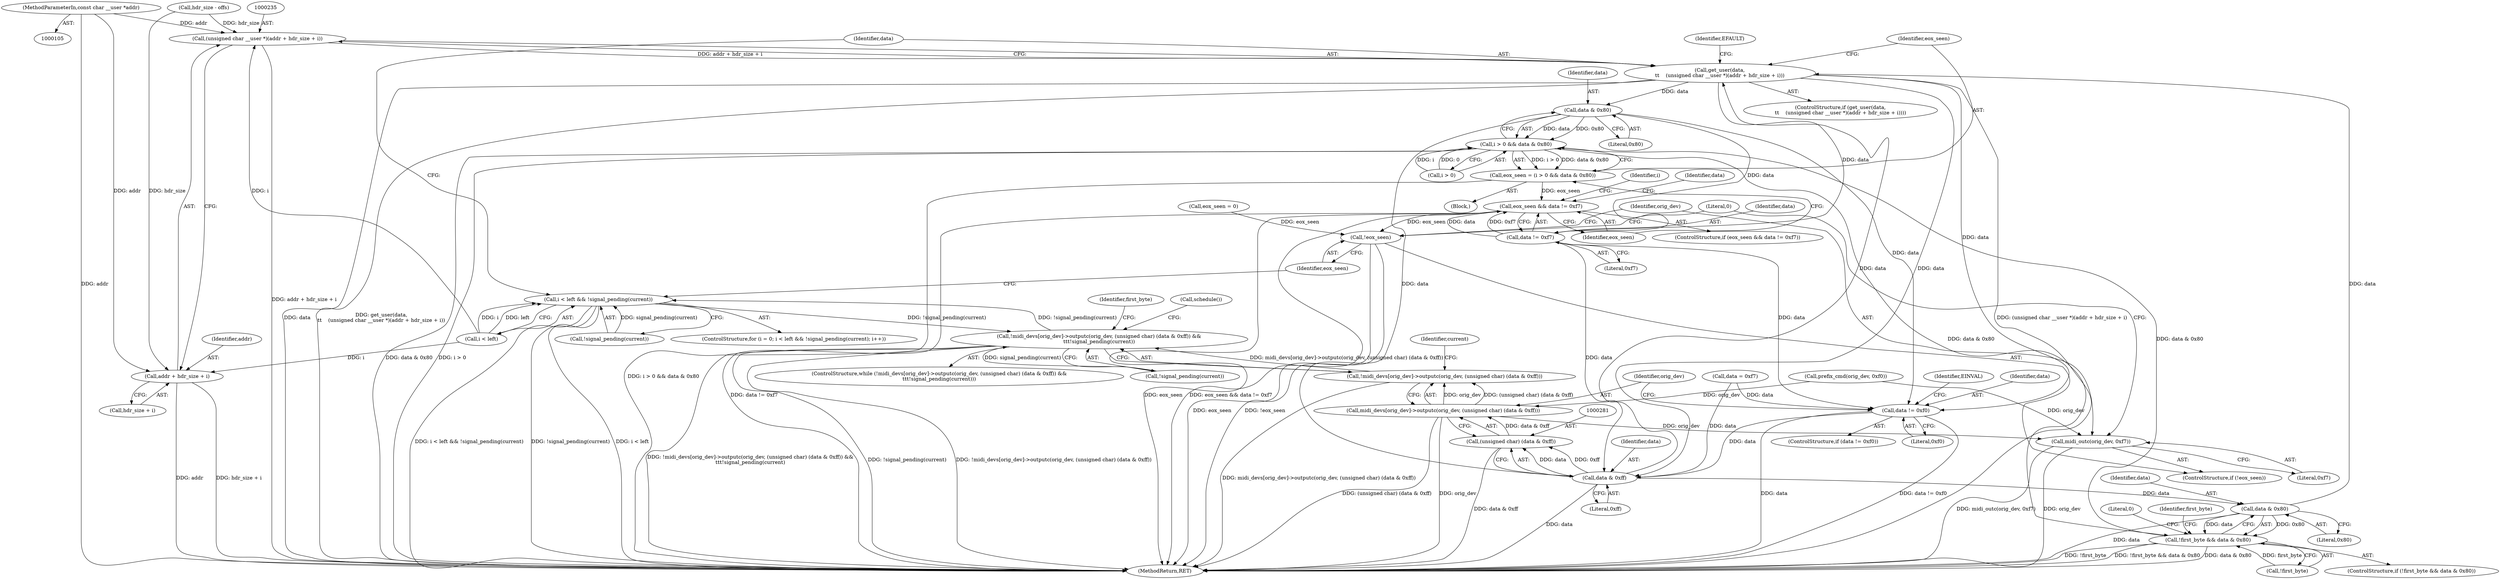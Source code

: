 digraph "0_linux_b769f49463711205d57286e64cf535ed4daf59e9@pointer" {
"1000108" [label="(MethodParameterIn,const char __user *addr)"];
"1000234" [label="(Call,(unsigned char __user *)(addr + hdr_size + i))"];
"1000232" [label="(Call,get_user(data,\n\t\t    (unsigned char __user *)(addr + hdr_size + i)))"];
"1000250" [label="(Call,data & 0x80)"];
"1000246" [label="(Call,i > 0 && data & 0x80)"];
"1000244" [label="(Call,eox_seen = (i > 0 && data & 0x80))"];
"1000254" [label="(Call,eox_seen && data != 0xf7)"];
"1000302" [label="(Call,!eox_seen)"];
"1000290" [label="(Call,!first_byte && data & 0x80)"];
"1000256" [label="(Call,data != 0xf7)"];
"1000268" [label="(Call,data != 0xf0)"];
"1000282" [label="(Call,data & 0xff)"];
"1000280" [label="(Call,(unsigned char) (data & 0xff))"];
"1000278" [label="(Call,midi_devs[orig_dev]->outputc(orig_dev, (unsigned char) (data & 0xff)))"];
"1000277" [label="(Call,!midi_devs[orig_dev]->outputc(orig_dev, (unsigned char) (data & 0xff)))"];
"1000276" [label="(Call,!midi_devs[orig_dev]->outputc(orig_dev, (unsigned char) (data & 0xff)) &&\n\t\t\t!signal_pending(current))"];
"1000220" [label="(Call,i < left && !signal_pending(current))"];
"1000304" [label="(Call,midi_outc(orig_dev, 0xf7))"];
"1000293" [label="(Call,data & 0x80)"];
"1000236" [label="(Call,addr + hdr_size + i)"];
"1000246" [label="(Call,i > 0 && data & 0x80)"];
"1000244" [label="(Call,eox_seen = (i > 0 && data & 0x80))"];
"1000259" [label="(Call,data = 0xf7)"];
"1000294" [label="(Identifier,data)"];
"1000282" [label="(Call,data & 0xff)"];
"1000283" [label="(Identifier,data)"];
"1000268" [label="(Call,data != 0xf0)"];
"1000237" [label="(Identifier,addr)"];
"1000153" [label="(Call,prefix_cmd(orig_dev, 0xf0))"];
"1000108" [label="(MethodParameterIn,const char __user *addr)"];
"1000251" [label="(Identifier,data)"];
"1000267" [label="(ControlStructure,if (data != 0xf0))"];
"1000253" [label="(ControlStructure,if (eox_seen && data != 0xf7))"];
"1000284" [label="(Literal,0xff)"];
"1000301" [label="(ControlStructure,if (!eox_seen))"];
"1000270" [label="(Literal,0xf0)"];
"1000258" [label="(Literal,0xf7)"];
"1000308" [label="(Literal,0)"];
"1000216" [label="(ControlStructure,for (i = 0; i < left && !signal_pending(current); i++))"];
"1000233" [label="(Identifier,data)"];
"1000254" [label="(Call,eox_seen && data != 0xf7)"];
"1000257" [label="(Identifier,data)"];
"1000232" [label="(Call,get_user(data,\n\t\t    (unsigned char __user *)(addr + hdr_size + i)))"];
"1000275" [label="(ControlStructure,while (!midi_devs[orig_dev]->outputc(orig_dev, (unsigned char) (data & 0xff)) &&\n\t\t\t!signal_pending(current)))"];
"1000280" [label="(Call,(unsigned char) (data & 0xff))"];
"1000290" [label="(Call,!first_byte && data & 0x80)"];
"1000260" [label="(Identifier,data)"];
"1000229" [label="(Block,)"];
"1000252" [label="(Literal,0x80)"];
"1000309" [label="(MethodReturn,RET)"];
"1000221" [label="(Call,i < left)"];
"1000297" [label="(Literal,0)"];
"1000274" [label="(Identifier,EINVAL)"];
"1000287" [label="(Identifier,current)"];
"1000220" [label="(Call,i < left && !signal_pending(current))"];
"1000276" [label="(Call,!midi_devs[orig_dev]->outputc(orig_dev, (unsigned char) (data & 0xff)) &&\n\t\t\t!signal_pending(current))"];
"1000305" [label="(Identifier,orig_dev)"];
"1000292" [label="(Identifier,first_byte)"];
"1000126" [label="(Call,eox_seen = 0)"];
"1000238" [label="(Call,hdr_size + i)"];
"1000303" [label="(Identifier,eox_seen)"];
"1000304" [label="(Call,midi_outc(orig_dev, 0xf7))"];
"1000231" [label="(ControlStructure,if (get_user(data,\n\t\t    (unsigned char __user *)(addr + hdr_size + i))))"];
"1000306" [label="(Literal,0xf7)"];
"1000236" [label="(Call,addr + hdr_size + i)"];
"1000247" [label="(Call,i > 0)"];
"1000234" [label="(Call,(unsigned char __user *)(addr + hdr_size + i))"];
"1000269" [label="(Identifier,data)"];
"1000285" [label="(Call,!signal_pending(current))"];
"1000295" [label="(Literal,0x80)"];
"1000288" [label="(Call,schedule())"];
"1000289" [label="(ControlStructure,if (!first_byte && data & 0x80))"];
"1000224" [label="(Call,!signal_pending(current))"];
"1000255" [label="(Identifier,eox_seen)"];
"1000256" [label="(Call,data != 0xf7)"];
"1000264" [label="(Identifier,i)"];
"1000278" [label="(Call,midi_devs[orig_dev]->outputc(orig_dev, (unsigned char) (data & 0xff)))"];
"1000279" [label="(Identifier,orig_dev)"];
"1000250" [label="(Call,data & 0x80)"];
"1000245" [label="(Identifier,eox_seen)"];
"1000243" [label="(Identifier,EFAULT)"];
"1000277" [label="(Call,!midi_devs[orig_dev]->outputc(orig_dev, (unsigned char) (data & 0xff)))"];
"1000302" [label="(Call,!eox_seen)"];
"1000299" [label="(Identifier,first_byte)"];
"1000291" [label="(Call,!first_byte)"];
"1000190" [label="(Call,hdr_size - offs)"];
"1000293" [label="(Call,data & 0x80)"];
"1000108" -> "1000105"  [label="AST: "];
"1000108" -> "1000309"  [label="DDG: addr"];
"1000108" -> "1000234"  [label="DDG: addr"];
"1000108" -> "1000236"  [label="DDG: addr"];
"1000234" -> "1000232"  [label="AST: "];
"1000234" -> "1000236"  [label="CFG: "];
"1000235" -> "1000234"  [label="AST: "];
"1000236" -> "1000234"  [label="AST: "];
"1000232" -> "1000234"  [label="CFG: "];
"1000234" -> "1000309"  [label="DDG: addr + hdr_size + i"];
"1000234" -> "1000232"  [label="DDG: addr + hdr_size + i"];
"1000190" -> "1000234"  [label="DDG: hdr_size"];
"1000221" -> "1000234"  [label="DDG: i"];
"1000232" -> "1000231"  [label="AST: "];
"1000233" -> "1000232"  [label="AST: "];
"1000243" -> "1000232"  [label="CFG: "];
"1000245" -> "1000232"  [label="CFG: "];
"1000232" -> "1000309"  [label="DDG: data"];
"1000232" -> "1000309"  [label="DDG: get_user(data,\n\t\t    (unsigned char __user *)(addr + hdr_size + i))"];
"1000232" -> "1000309"  [label="DDG: (unsigned char __user *)(addr + hdr_size + i)"];
"1000293" -> "1000232"  [label="DDG: data"];
"1000282" -> "1000232"  [label="DDG: data"];
"1000232" -> "1000250"  [label="DDG: data"];
"1000232" -> "1000256"  [label="DDG: data"];
"1000232" -> "1000268"  [label="DDG: data"];
"1000232" -> "1000282"  [label="DDG: data"];
"1000250" -> "1000246"  [label="AST: "];
"1000250" -> "1000252"  [label="CFG: "];
"1000251" -> "1000250"  [label="AST: "];
"1000252" -> "1000250"  [label="AST: "];
"1000246" -> "1000250"  [label="CFG: "];
"1000250" -> "1000246"  [label="DDG: data"];
"1000250" -> "1000246"  [label="DDG: 0x80"];
"1000250" -> "1000256"  [label="DDG: data"];
"1000250" -> "1000268"  [label="DDG: data"];
"1000250" -> "1000282"  [label="DDG: data"];
"1000246" -> "1000244"  [label="AST: "];
"1000246" -> "1000247"  [label="CFG: "];
"1000247" -> "1000246"  [label="AST: "];
"1000244" -> "1000246"  [label="CFG: "];
"1000246" -> "1000309"  [label="DDG: data & 0x80"];
"1000246" -> "1000309"  [label="DDG: i > 0"];
"1000246" -> "1000244"  [label="DDG: i > 0"];
"1000246" -> "1000244"  [label="DDG: data & 0x80"];
"1000247" -> "1000246"  [label="DDG: i"];
"1000247" -> "1000246"  [label="DDG: 0"];
"1000290" -> "1000246"  [label="DDG: data & 0x80"];
"1000246" -> "1000290"  [label="DDG: data & 0x80"];
"1000244" -> "1000229"  [label="AST: "];
"1000245" -> "1000244"  [label="AST: "];
"1000255" -> "1000244"  [label="CFG: "];
"1000244" -> "1000309"  [label="DDG: i > 0 && data & 0x80"];
"1000244" -> "1000254"  [label="DDG: eox_seen"];
"1000254" -> "1000253"  [label="AST: "];
"1000254" -> "1000255"  [label="CFG: "];
"1000254" -> "1000256"  [label="CFG: "];
"1000255" -> "1000254"  [label="AST: "];
"1000256" -> "1000254"  [label="AST: "];
"1000260" -> "1000254"  [label="CFG: "];
"1000264" -> "1000254"  [label="CFG: "];
"1000254" -> "1000309"  [label="DDG: data != 0xf7"];
"1000254" -> "1000309"  [label="DDG: eox_seen"];
"1000254" -> "1000309"  [label="DDG: eox_seen && data != 0xf7"];
"1000256" -> "1000254"  [label="DDG: data"];
"1000256" -> "1000254"  [label="DDG: 0xf7"];
"1000254" -> "1000302"  [label="DDG: eox_seen"];
"1000302" -> "1000301"  [label="AST: "];
"1000302" -> "1000303"  [label="CFG: "];
"1000303" -> "1000302"  [label="AST: "];
"1000305" -> "1000302"  [label="CFG: "];
"1000308" -> "1000302"  [label="CFG: "];
"1000302" -> "1000309"  [label="DDG: eox_seen"];
"1000302" -> "1000309"  [label="DDG: !eox_seen"];
"1000126" -> "1000302"  [label="DDG: eox_seen"];
"1000290" -> "1000289"  [label="AST: "];
"1000290" -> "1000291"  [label="CFG: "];
"1000290" -> "1000293"  [label="CFG: "];
"1000291" -> "1000290"  [label="AST: "];
"1000293" -> "1000290"  [label="AST: "];
"1000297" -> "1000290"  [label="CFG: "];
"1000299" -> "1000290"  [label="CFG: "];
"1000290" -> "1000309"  [label="DDG: !first_byte"];
"1000290" -> "1000309"  [label="DDG: !first_byte && data & 0x80"];
"1000290" -> "1000309"  [label="DDG: data & 0x80"];
"1000291" -> "1000290"  [label="DDG: first_byte"];
"1000293" -> "1000290"  [label="DDG: data"];
"1000293" -> "1000290"  [label="DDG: 0x80"];
"1000256" -> "1000258"  [label="CFG: "];
"1000257" -> "1000256"  [label="AST: "];
"1000258" -> "1000256"  [label="AST: "];
"1000256" -> "1000268"  [label="DDG: data"];
"1000256" -> "1000282"  [label="DDG: data"];
"1000268" -> "1000267"  [label="AST: "];
"1000268" -> "1000270"  [label="CFG: "];
"1000269" -> "1000268"  [label="AST: "];
"1000270" -> "1000268"  [label="AST: "];
"1000274" -> "1000268"  [label="CFG: "];
"1000279" -> "1000268"  [label="CFG: "];
"1000268" -> "1000309"  [label="DDG: data"];
"1000268" -> "1000309"  [label="DDG: data != 0xf0"];
"1000259" -> "1000268"  [label="DDG: data"];
"1000268" -> "1000282"  [label="DDG: data"];
"1000282" -> "1000280"  [label="AST: "];
"1000282" -> "1000284"  [label="CFG: "];
"1000283" -> "1000282"  [label="AST: "];
"1000284" -> "1000282"  [label="AST: "];
"1000280" -> "1000282"  [label="CFG: "];
"1000282" -> "1000309"  [label="DDG: data"];
"1000282" -> "1000280"  [label="DDG: data"];
"1000282" -> "1000280"  [label="DDG: 0xff"];
"1000259" -> "1000282"  [label="DDG: data"];
"1000282" -> "1000293"  [label="DDG: data"];
"1000280" -> "1000278"  [label="AST: "];
"1000281" -> "1000280"  [label="AST: "];
"1000278" -> "1000280"  [label="CFG: "];
"1000280" -> "1000309"  [label="DDG: data & 0xff"];
"1000280" -> "1000278"  [label="DDG: data & 0xff"];
"1000278" -> "1000277"  [label="AST: "];
"1000279" -> "1000278"  [label="AST: "];
"1000277" -> "1000278"  [label="CFG: "];
"1000278" -> "1000309"  [label="DDG: (unsigned char) (data & 0xff)"];
"1000278" -> "1000309"  [label="DDG: orig_dev"];
"1000278" -> "1000277"  [label="DDG: orig_dev"];
"1000278" -> "1000277"  [label="DDG: (unsigned char) (data & 0xff)"];
"1000153" -> "1000278"  [label="DDG: orig_dev"];
"1000278" -> "1000304"  [label="DDG: orig_dev"];
"1000277" -> "1000276"  [label="AST: "];
"1000287" -> "1000277"  [label="CFG: "];
"1000276" -> "1000277"  [label="CFG: "];
"1000277" -> "1000309"  [label="DDG: midi_devs[orig_dev]->outputc(orig_dev, (unsigned char) (data & 0xff))"];
"1000277" -> "1000276"  [label="DDG: midi_devs[orig_dev]->outputc(orig_dev, (unsigned char) (data & 0xff))"];
"1000276" -> "1000275"  [label="AST: "];
"1000276" -> "1000285"  [label="CFG: "];
"1000285" -> "1000276"  [label="AST: "];
"1000288" -> "1000276"  [label="CFG: "];
"1000292" -> "1000276"  [label="CFG: "];
"1000276" -> "1000309"  [label="DDG: !midi_devs[orig_dev]->outputc(orig_dev, (unsigned char) (data & 0xff)) &&\n\t\t\t!signal_pending(current)"];
"1000276" -> "1000309"  [label="DDG: !signal_pending(current)"];
"1000276" -> "1000309"  [label="DDG: !midi_devs[orig_dev]->outputc(orig_dev, (unsigned char) (data & 0xff))"];
"1000276" -> "1000220"  [label="DDG: !signal_pending(current)"];
"1000285" -> "1000276"  [label="DDG: signal_pending(current)"];
"1000220" -> "1000276"  [label="DDG: !signal_pending(current)"];
"1000220" -> "1000216"  [label="AST: "];
"1000220" -> "1000221"  [label="CFG: "];
"1000220" -> "1000224"  [label="CFG: "];
"1000221" -> "1000220"  [label="AST: "];
"1000224" -> "1000220"  [label="AST: "];
"1000233" -> "1000220"  [label="CFG: "];
"1000303" -> "1000220"  [label="CFG: "];
"1000220" -> "1000309"  [label="DDG: i < left"];
"1000220" -> "1000309"  [label="DDG: i < left && !signal_pending(current)"];
"1000220" -> "1000309"  [label="DDG: !signal_pending(current)"];
"1000221" -> "1000220"  [label="DDG: i"];
"1000221" -> "1000220"  [label="DDG: left"];
"1000224" -> "1000220"  [label="DDG: signal_pending(current)"];
"1000304" -> "1000301"  [label="AST: "];
"1000304" -> "1000306"  [label="CFG: "];
"1000305" -> "1000304"  [label="AST: "];
"1000306" -> "1000304"  [label="AST: "];
"1000308" -> "1000304"  [label="CFG: "];
"1000304" -> "1000309"  [label="DDG: midi_outc(orig_dev, 0xf7)"];
"1000304" -> "1000309"  [label="DDG: orig_dev"];
"1000153" -> "1000304"  [label="DDG: orig_dev"];
"1000293" -> "1000295"  [label="CFG: "];
"1000294" -> "1000293"  [label="AST: "];
"1000295" -> "1000293"  [label="AST: "];
"1000293" -> "1000309"  [label="DDG: data"];
"1000236" -> "1000238"  [label="CFG: "];
"1000237" -> "1000236"  [label="AST: "];
"1000238" -> "1000236"  [label="AST: "];
"1000236" -> "1000309"  [label="DDG: addr"];
"1000236" -> "1000309"  [label="DDG: hdr_size + i"];
"1000190" -> "1000236"  [label="DDG: hdr_size"];
"1000221" -> "1000236"  [label="DDG: i"];
}
